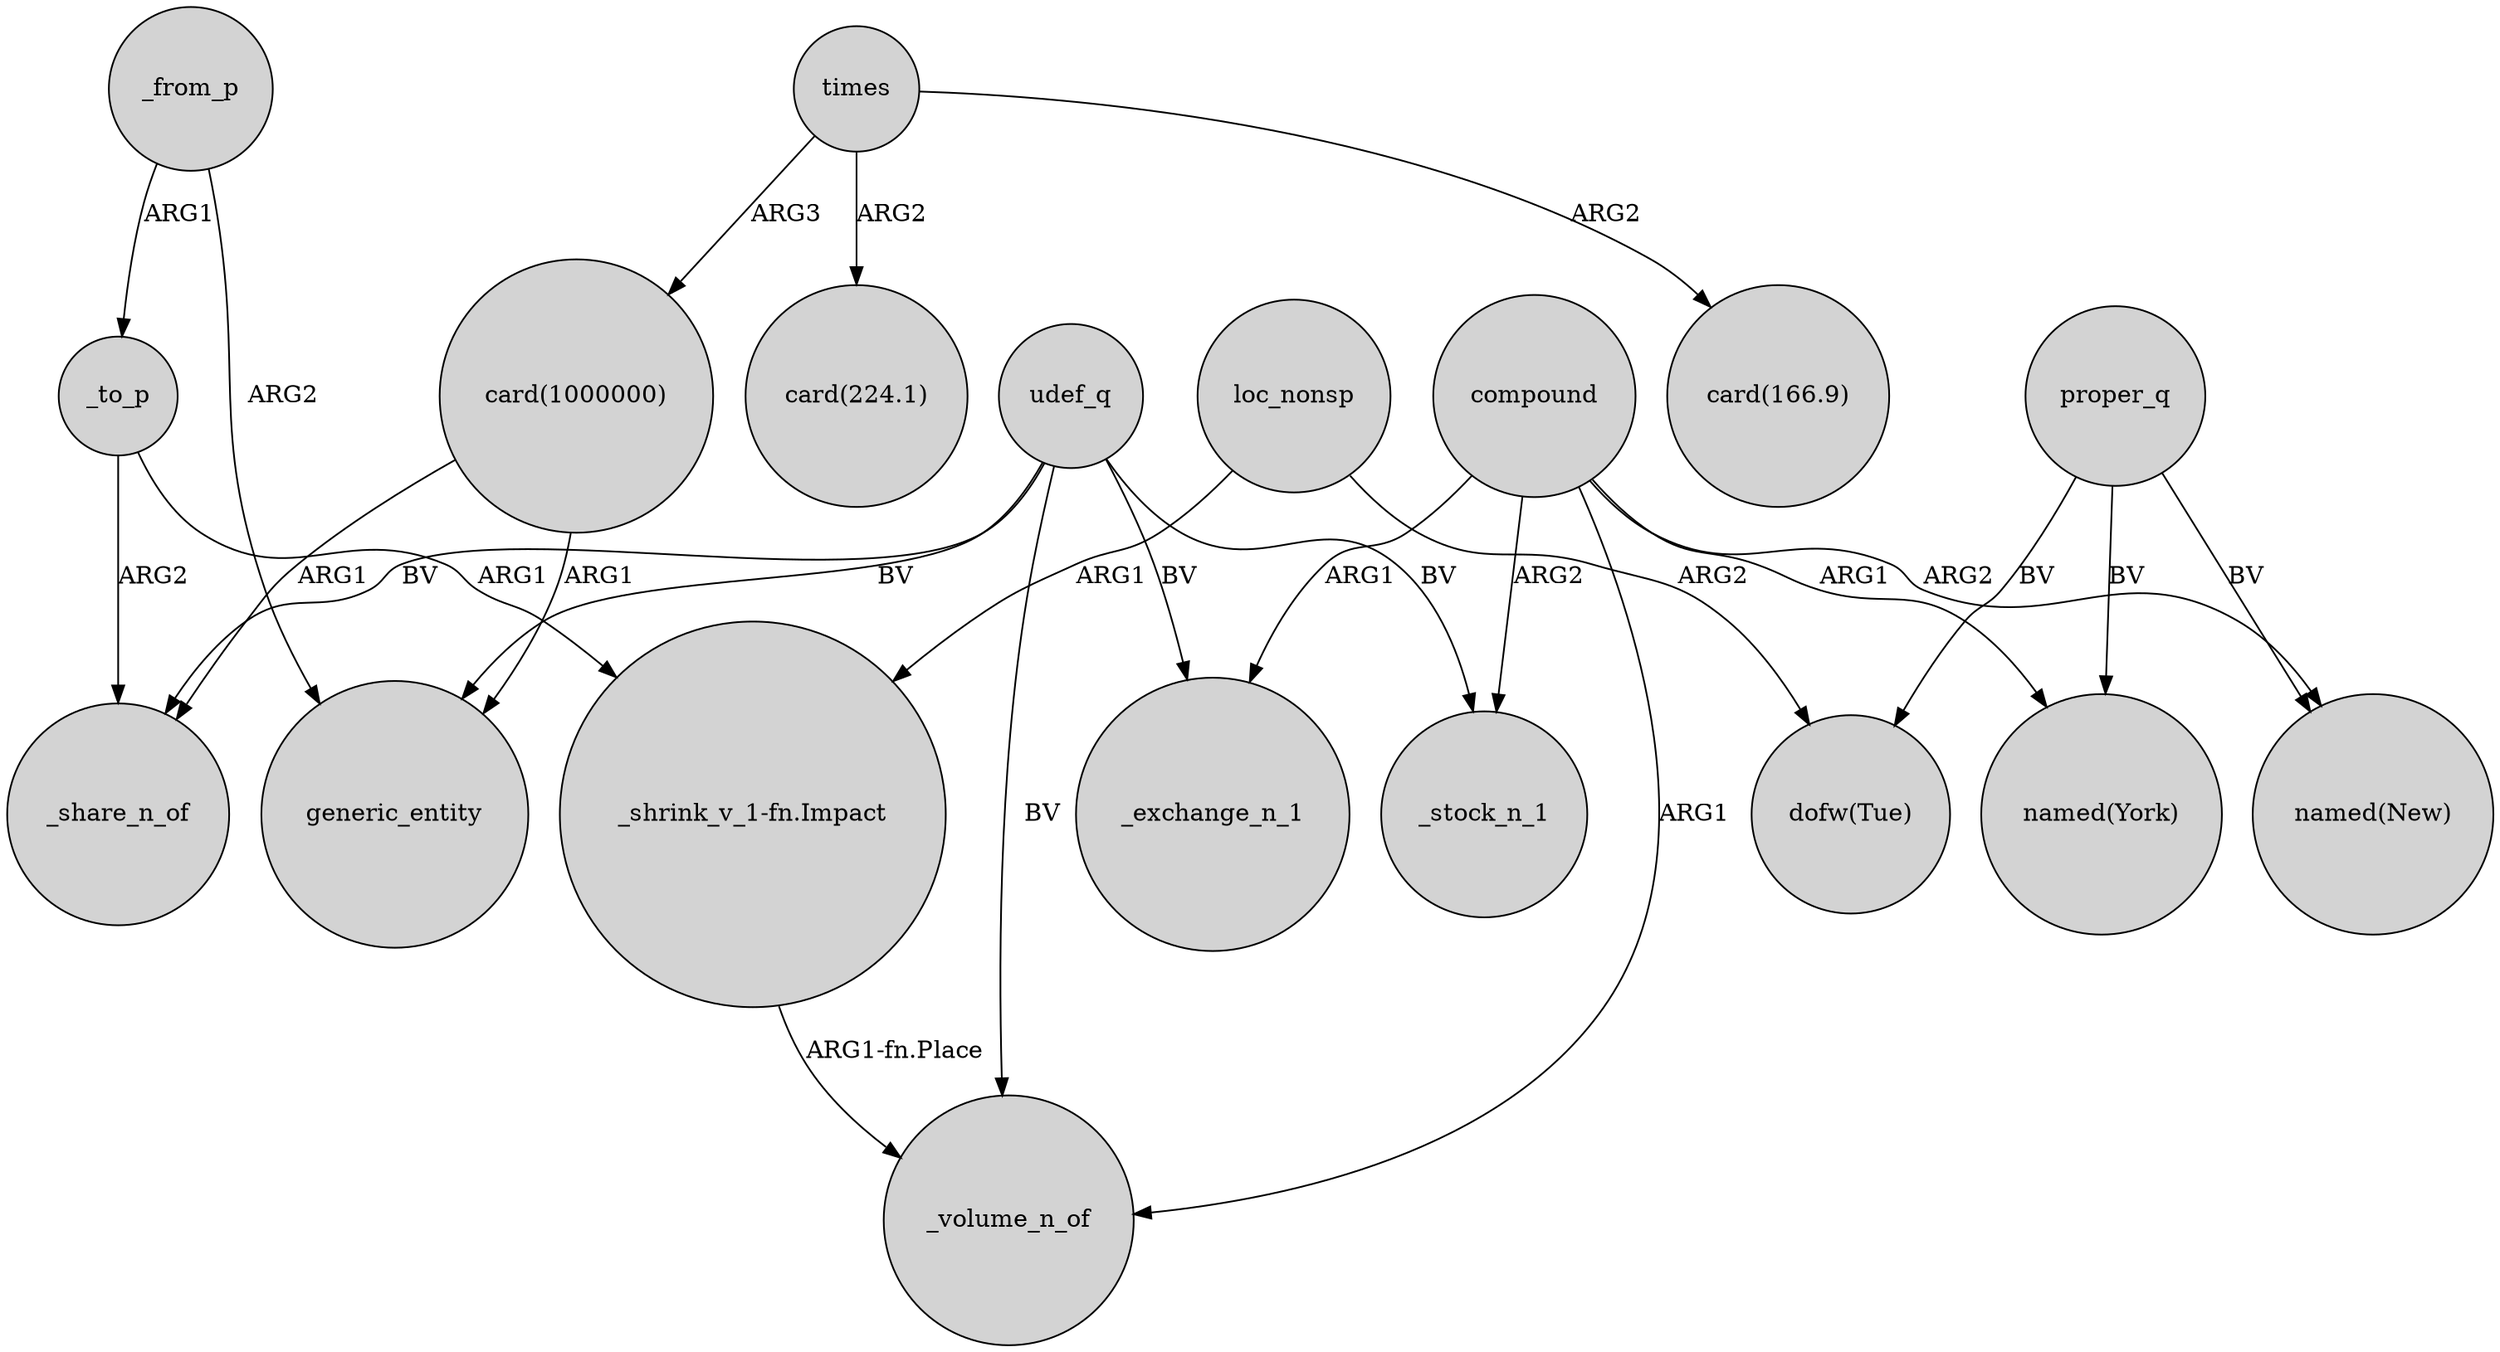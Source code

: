 digraph {
	node [shape=circle style=filled]
	compound -> _volume_n_of [label=ARG1]
	times -> "card(166.9)" [label=ARG2]
	compound -> "named(New)" [label=ARG2]
	_from_p -> generic_entity [label=ARG2]
	proper_q -> "named(New)" [label=BV]
	udef_q -> _exchange_n_1 [label=BV]
	times -> "card(1000000)" [label=ARG3]
	_to_p -> _share_n_of [label=ARG2]
	loc_nonsp -> "_shrink_v_1-fn.Impact" [label=ARG1]
	udef_q -> _volume_n_of [label=BV]
	udef_q -> generic_entity [label=BV]
	compound -> _exchange_n_1 [label=ARG1]
	proper_q -> "named(York)" [label=BV]
	times -> "card(224.1)" [label=ARG2]
	udef_q -> _stock_n_1 [label=BV]
	"card(1000000)" -> generic_entity [label=ARG1]
	"_shrink_v_1-fn.Impact" -> _volume_n_of [label="ARG1-fn.Place"]
	_to_p -> "_shrink_v_1-fn.Impact" [label=ARG1]
	udef_q -> _share_n_of [label=BV]
	compound -> _stock_n_1 [label=ARG2]
	_from_p -> _to_p [label=ARG1]
	"card(1000000)" -> _share_n_of [label=ARG1]
	proper_q -> "dofw(Tue)" [label=BV]
	loc_nonsp -> "dofw(Tue)" [label=ARG2]
	compound -> "named(York)" [label=ARG1]
}

